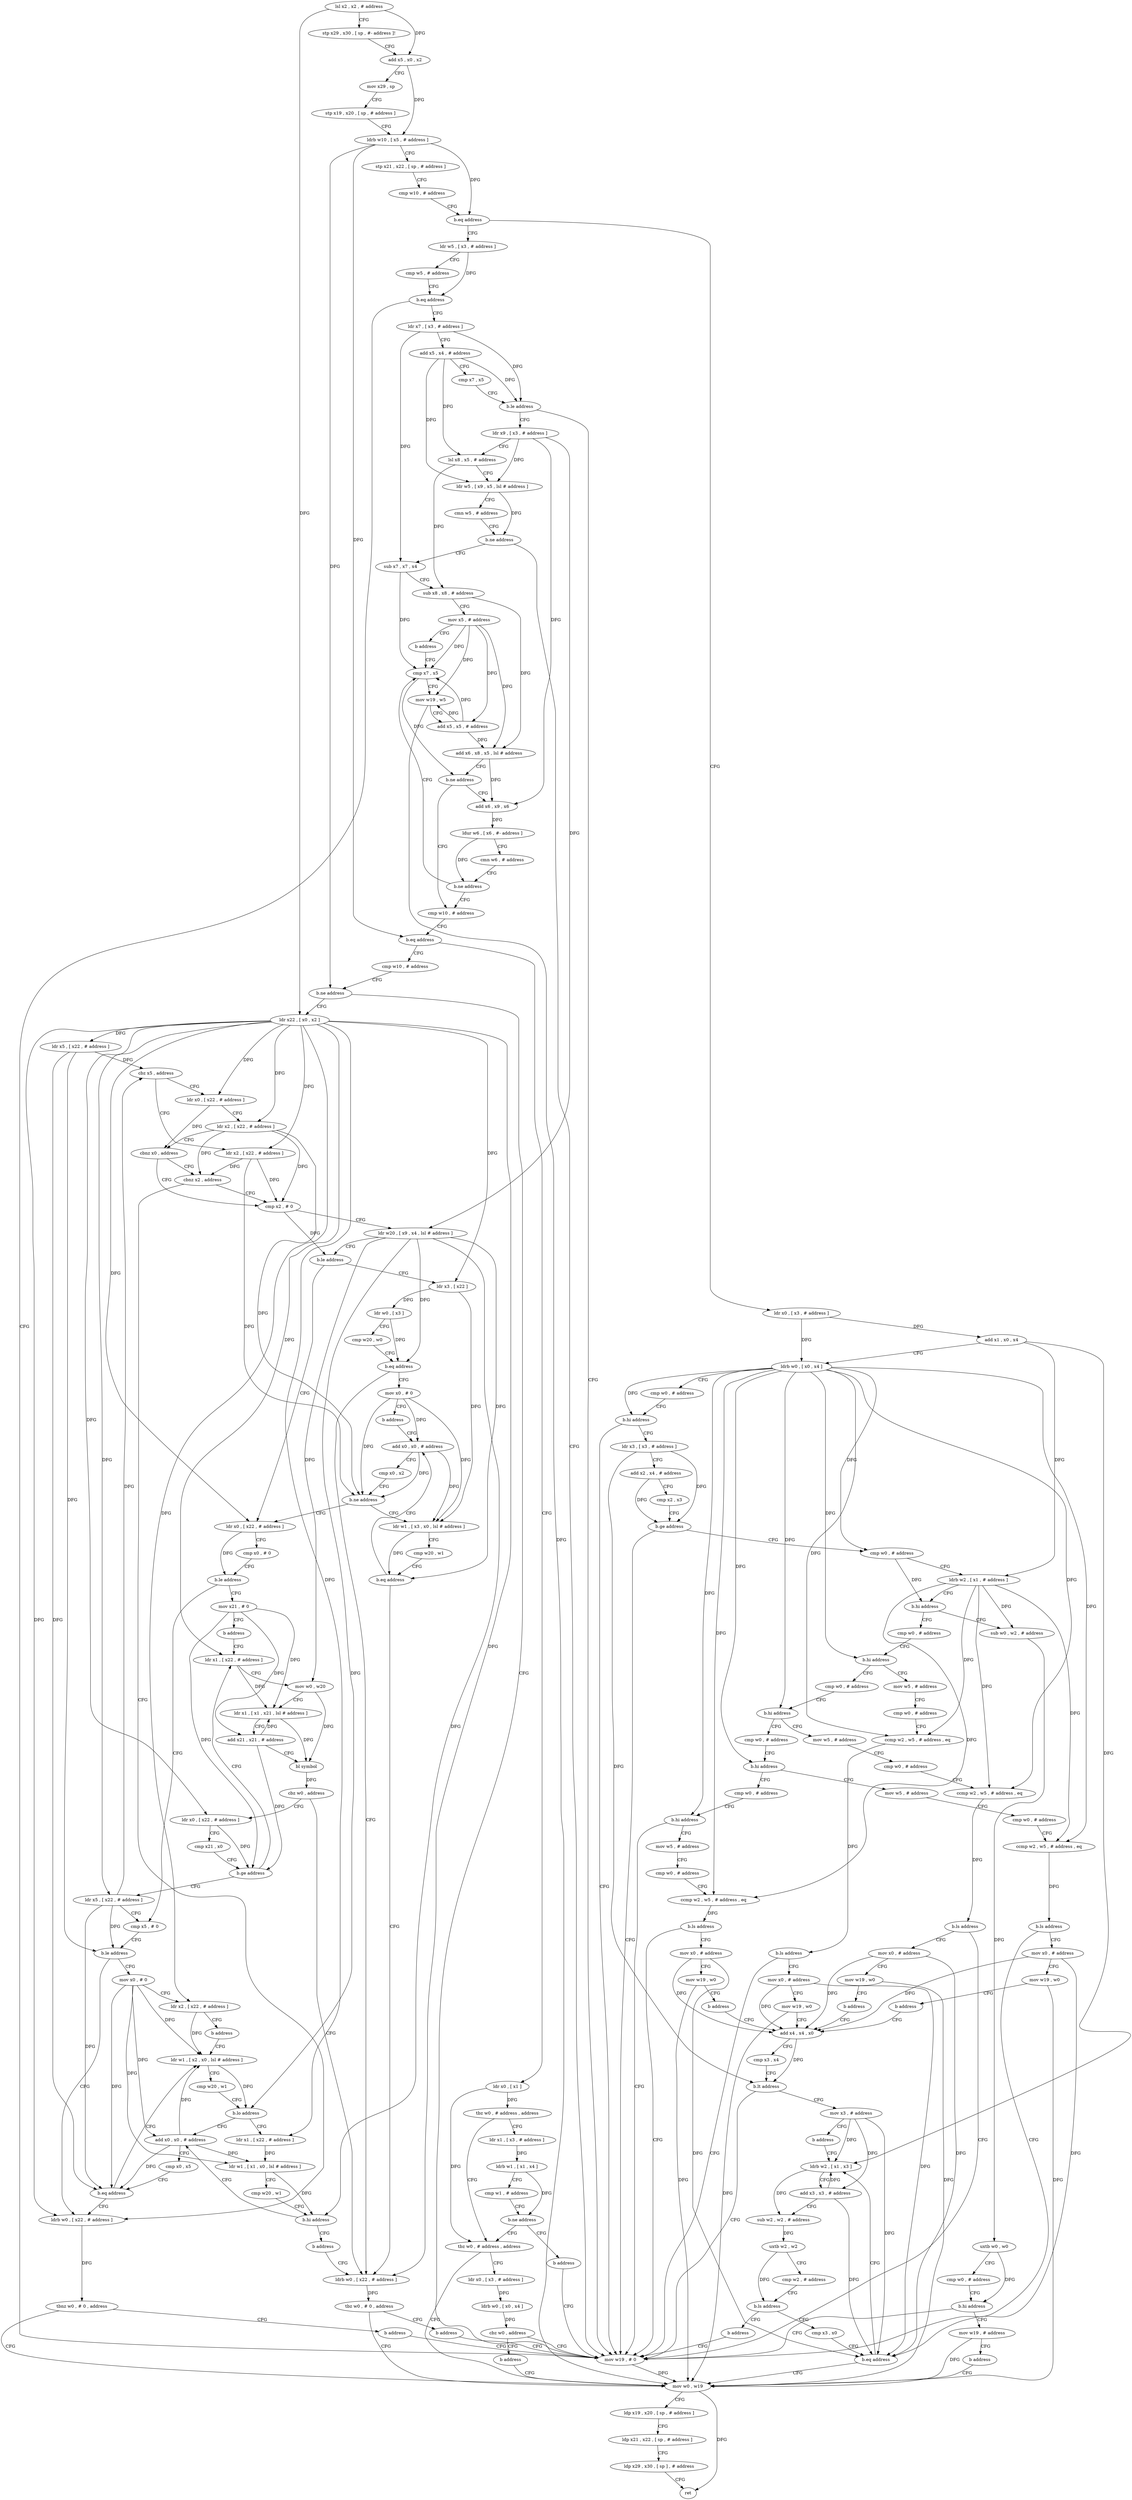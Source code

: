 digraph "func" {
"4342848" [label = "lsl x2 , x2 , # address" ]
"4342852" [label = "stp x29 , x30 , [ sp , #- address ]!" ]
"4342856" [label = "add x5 , x0 , x2" ]
"4342860" [label = "mov x29 , sp" ]
"4342864" [label = "stp x19 , x20 , [ sp , # address ]" ]
"4342868" [label = "ldrb w10 , [ x5 , # address ]" ]
"4342872" [label = "stp x21 , x22 , [ sp , # address ]" ]
"4342876" [label = "cmp w10 , # address" ]
"4342880" [label = "b.eq address" ]
"4343104" [label = "ldr x0 , [ x3 , # address ]" ]
"4342884" [label = "ldr w5 , [ x3 , # address ]" ]
"4343108" [label = "add x1 , x0 , x4" ]
"4343112" [label = "ldrb w0 , [ x0 , x4 ]" ]
"4343116" [label = "cmp w0 , # address" ]
"4343120" [label = "b.hi address" ]
"4343280" [label = "ldr x3 , [ x3 , # address ]" ]
"4343124" [label = "mov w19 , # 0" ]
"4342888" [label = "cmp w5 , # address" ]
"4342892" [label = "b.eq address" ]
"4342896" [label = "ldr x7 , [ x3 , # address ]" ]
"4343284" [label = "add x2 , x4 , # address" ]
"4343288" [label = "cmp x2 , x3" ]
"4343292" [label = "b.ge address" ]
"4343296" [label = "cmp w0 , # address" ]
"4343128" [label = "mov w0 , w19" ]
"4342900" [label = "add x5 , x4 , # address" ]
"4342904" [label = "cmp x7 , x5" ]
"4342908" [label = "b.le address" ]
"4342912" [label = "ldr x9 , [ x3 , # address ]" ]
"4343300" [label = "ldrb w2 , [ x1 , # address ]" ]
"4343304" [label = "b.hi address" ]
"4343404" [label = "cmp w0 , # address" ]
"4343308" [label = "sub w0 , w2 , # address" ]
"4342916" [label = "lsl x8 , x5 , # address" ]
"4342920" [label = "ldr w5 , [ x9 , x5 , lsl # address ]" ]
"4342924" [label = "cmn w5 , # address" ]
"4342928" [label = "b.ne address" ]
"4342932" [label = "sub x7 , x7 , x4" ]
"4343408" [label = "b.hi address" ]
"4343492" [label = "cmp w0 , # address" ]
"4343412" [label = "mov w5 , # address" ]
"4343312" [label = "uxtb w0 , w0" ]
"4343316" [label = "cmp w0 , # address" ]
"4343320" [label = "b.hi address" ]
"4343324" [label = "mov w19 , # address" ]
"4342936" [label = "sub x8 , x8 , # address" ]
"4342940" [label = "mov x5 , # address" ]
"4342944" [label = "b address" ]
"4342968" [label = "cmp x7 , x5" ]
"4343496" [label = "b.hi address" ]
"4343528" [label = "cmp w0 , # address" ]
"4343500" [label = "mov w5 , # address" ]
"4343416" [label = "cmp w0 , # address" ]
"4343420" [label = "ccmp w2 , w5 , # address , eq" ]
"4343424" [label = "b.ls address" ]
"4343428" [label = "mov x0 , # address" ]
"4343328" [label = "b address" ]
"4342972" [label = "mov w19 , w5" ]
"4342976" [label = "add x5 , x5 , # address" ]
"4342980" [label = "add x6 , x8 , x5 , lsl # address" ]
"4342984" [label = "b.ne address" ]
"4342952" [label = "add x6 , x9 , x6" ]
"4342988" [label = "cmp w10 , # address" ]
"4343532" [label = "b.hi address" ]
"4343564" [label = "cmp w0 , # address" ]
"4343536" [label = "mov w5 , # address" ]
"4343504" [label = "cmp w0 , # address" ]
"4343508" [label = "ccmp w2 , w5 , # address , eq" ]
"4343512" [label = "b.ls address" ]
"4343516" [label = "mov x0 , # address" ]
"4343432" [label = "mov w19 , w0" ]
"4343436" [label = "add x4 , x4 , x0" ]
"4343132" [label = "ldp x19 , x20 , [ sp , # address ]" ]
"4343136" [label = "ldp x21 , x22 , [ sp , # address ]" ]
"4343140" [label = "ldp x29 , x30 , [ sp ] , # address" ]
"4343144" [label = "ret" ]
"4342956" [label = "ldur w6 , [ x6 , #- address ]" ]
"4342960" [label = "cmn w6 , # address" ]
"4342964" [label = "b.ne address" ]
"4342992" [label = "b.eq address" ]
"4343152" [label = "ldr x0 , [ x1 ]" ]
"4342996" [label = "cmp w10 , # address" ]
"4343568" [label = "b.hi address" ]
"4343572" [label = "mov w5 , # address" ]
"4343540" [label = "cmp w0 , # address" ]
"4343544" [label = "ccmp w2 , w5 , # address , eq" ]
"4343548" [label = "b.ls address" ]
"4343552" [label = "mov x0 , # address" ]
"4343520" [label = "mov w19 , w0" ]
"4343524" [label = "b address" ]
"4343448" [label = "mov x3 , # address" ]
"4343452" [label = "b address" ]
"4343464" [label = "ldrb w2 , [ x1 , x3 ]" ]
"4343156" [label = "tbz w0 , # address , address" ]
"4343184" [label = "ldr x1 , [ x3 , # address ]" ]
"4343160" [label = "tbz w0 , # address , address" ]
"4343000" [label = "b.ne address" ]
"4343004" [label = "ldr x22 , [ x0 , x2 ]" ]
"4343576" [label = "cmp w0 , # address" ]
"4343580" [label = "ccmp w2 , w5 , # address , eq" ]
"4343584" [label = "b.ls address" ]
"4343588" [label = "mov x0 , # address" ]
"4343556" [label = "mov w19 , w0" ]
"4343560" [label = "b address" ]
"4343440" [label = "cmp x3 , x4" ]
"4343444" [label = "b.lt address" ]
"4343468" [label = "add x3 , x3 , # address" ]
"4343472" [label = "sub w2 , w2 , # address" ]
"4343476" [label = "uxtb w2 , w2" ]
"4343480" [label = "cmp w2 , # address" ]
"4343484" [label = "b.ls address" ]
"4343456" [label = "cmp x3 , x0" ]
"4343488" [label = "b address" ]
"4343188" [label = "ldrb w1 , [ x1 , x4 ]" ]
"4343192" [label = "cmp w1 , # address" ]
"4343196" [label = "b.ne address" ]
"4343200" [label = "b address" ]
"4343164" [label = "ldr x0 , [ x3 , # address ]" ]
"4343008" [label = "ldr x5 , [ x22 , # address ]" ]
"4343012" [label = "cbz x5 , address" ]
"4343204" [label = "ldr x0 , [ x22 , # address ]" ]
"4343016" [label = "ldr x2 , [ x22 , # address ]" ]
"4343592" [label = "mov w19 , w0" ]
"4343596" [label = "b address" ]
"4343460" [label = "b.eq address" ]
"4343168" [label = "ldrb w0 , [ x0 , x4 ]" ]
"4343172" [label = "cbz w0 , address" ]
"4343176" [label = "b address" ]
"4343208" [label = "ldr x2 , [ x22 , # address ]" ]
"4343212" [label = "cbnz x0 , address" ]
"4343020" [label = "cmp x2 , # 0" ]
"4343216" [label = "cbnz x2 , address" ]
"4343024" [label = "ldr w20 , [ x9 , x4 , lsl # address ]" ]
"4343028" [label = "b.le address" ]
"4343080" [label = "ldr x0 , [ x22 , # address ]" ]
"4343032" [label = "ldr x3 , [ x22 ]" ]
"4343220" [label = "ldrb w0 , [ x22 , # address ]" ]
"4343084" [label = "cmp x0 , # 0" ]
"4343088" [label = "b.le address" ]
"4343340" [label = "cmp x5 , # 0" ]
"4343092" [label = "mov x21 , # 0" ]
"4343036" [label = "ldr w0 , [ x3 ]" ]
"4343040" [label = "cmp w20 , w0" ]
"4343044" [label = "b.eq address" ]
"4343268" [label = "ldrb w0 , [ x22 , # address ]" ]
"4343048" [label = "mov x0 , # 0" ]
"4343224" [label = "tbnz w0 , # 0 , address" ]
"4343228" [label = "b address" ]
"4343344" [label = "b.le address" ]
"4343348" [label = "mov x0 , # 0" ]
"4343096" [label = "b address" ]
"4343244" [label = "ldr x1 , [ x22 , # address ]" ]
"4343272" [label = "tbz w0 , # 0 , address" ]
"4343276" [label = "b address" ]
"4343052" [label = "b address" ]
"4343068" [label = "add x0 , x0 , # address" ]
"4343352" [label = "ldr x2 , [ x22 , # address ]" ]
"4343356" [label = "b address" ]
"4343372" [label = "ldr w1 , [ x2 , x0 , lsl # address ]" ]
"4343248" [label = "mov w0 , w20" ]
"4343252" [label = "ldr x1 , [ x1 , x21 , lsl # address ]" ]
"4343256" [label = "add x21 , x21 , # address" ]
"4343260" [label = "bl symbol" ]
"4343264" [label = "cbz w0 , address" ]
"4343232" [label = "ldr x0 , [ x22 , # address ]" ]
"4343072" [label = "cmp x0 , x2" ]
"4343076" [label = "b.ne address" ]
"4343056" [label = "ldr w1 , [ x3 , x0 , lsl # address ]" ]
"4343376" [label = "cmp w20 , w1" ]
"4343380" [label = "b.lo address" ]
"4343360" [label = "add x0 , x0 , # address" ]
"4343384" [label = "ldr x1 , [ x22 , # address ]" ]
"4343236" [label = "cmp x21 , x0" ]
"4343240" [label = "b.ge address" ]
"4343336" [label = "ldr x5 , [ x22 , # address ]" ]
"4343060" [label = "cmp w20 , w1" ]
"4343064" [label = "b.eq address" ]
"4343364" [label = "cmp x0 , x5" ]
"4343368" [label = "b.eq address" ]
"4343388" [label = "ldr w1 , [ x1 , x0 , lsl # address ]" ]
"4343392" [label = "cmp w20 , w1" ]
"4343396" [label = "b.hi address" ]
"4343400" [label = "b address" ]
"4342848" -> "4342852" [ label = "CFG" ]
"4342848" -> "4342856" [ label = "DFG" ]
"4342848" -> "4343004" [ label = "DFG" ]
"4342852" -> "4342856" [ label = "CFG" ]
"4342856" -> "4342860" [ label = "CFG" ]
"4342856" -> "4342868" [ label = "DFG" ]
"4342860" -> "4342864" [ label = "CFG" ]
"4342864" -> "4342868" [ label = "CFG" ]
"4342868" -> "4342872" [ label = "CFG" ]
"4342868" -> "4342880" [ label = "DFG" ]
"4342868" -> "4342992" [ label = "DFG" ]
"4342868" -> "4343000" [ label = "DFG" ]
"4342872" -> "4342876" [ label = "CFG" ]
"4342876" -> "4342880" [ label = "CFG" ]
"4342880" -> "4343104" [ label = "CFG" ]
"4342880" -> "4342884" [ label = "CFG" ]
"4343104" -> "4343108" [ label = "DFG" ]
"4343104" -> "4343112" [ label = "DFG" ]
"4342884" -> "4342888" [ label = "CFG" ]
"4342884" -> "4342892" [ label = "DFG" ]
"4343108" -> "4343112" [ label = "CFG" ]
"4343108" -> "4343300" [ label = "DFG" ]
"4343108" -> "4343464" [ label = "DFG" ]
"4343112" -> "4343116" [ label = "CFG" ]
"4343112" -> "4343120" [ label = "DFG" ]
"4343112" -> "4343296" [ label = "DFG" ]
"4343112" -> "4343408" [ label = "DFG" ]
"4343112" -> "4343496" [ label = "DFG" ]
"4343112" -> "4343420" [ label = "DFG" ]
"4343112" -> "4343532" [ label = "DFG" ]
"4343112" -> "4343508" [ label = "DFG" ]
"4343112" -> "4343568" [ label = "DFG" ]
"4343112" -> "4343544" [ label = "DFG" ]
"4343112" -> "4343580" [ label = "DFG" ]
"4343116" -> "4343120" [ label = "CFG" ]
"4343120" -> "4343280" [ label = "CFG" ]
"4343120" -> "4343124" [ label = "CFG" ]
"4343280" -> "4343284" [ label = "CFG" ]
"4343280" -> "4343292" [ label = "DFG" ]
"4343280" -> "4343444" [ label = "DFG" ]
"4343124" -> "4343128" [ label = "DFG" ]
"4342888" -> "4342892" [ label = "CFG" ]
"4342892" -> "4343124" [ label = "CFG" ]
"4342892" -> "4342896" [ label = "CFG" ]
"4342896" -> "4342900" [ label = "CFG" ]
"4342896" -> "4342908" [ label = "DFG" ]
"4342896" -> "4342932" [ label = "DFG" ]
"4343284" -> "4343288" [ label = "CFG" ]
"4343284" -> "4343292" [ label = "DFG" ]
"4343288" -> "4343292" [ label = "CFG" ]
"4343292" -> "4343124" [ label = "CFG" ]
"4343292" -> "4343296" [ label = "CFG" ]
"4343296" -> "4343300" [ label = "CFG" ]
"4343296" -> "4343304" [ label = "DFG" ]
"4343128" -> "4343132" [ label = "CFG" ]
"4343128" -> "4343144" [ label = "DFG" ]
"4342900" -> "4342904" [ label = "CFG" ]
"4342900" -> "4342908" [ label = "DFG" ]
"4342900" -> "4342916" [ label = "DFG" ]
"4342900" -> "4342920" [ label = "DFG" ]
"4342904" -> "4342908" [ label = "CFG" ]
"4342908" -> "4343124" [ label = "CFG" ]
"4342908" -> "4342912" [ label = "CFG" ]
"4342912" -> "4342916" [ label = "CFG" ]
"4342912" -> "4342920" [ label = "DFG" ]
"4342912" -> "4342952" [ label = "DFG" ]
"4342912" -> "4343024" [ label = "DFG" ]
"4343300" -> "4343304" [ label = "CFG" ]
"4343300" -> "4343308" [ label = "DFG" ]
"4343300" -> "4343420" [ label = "DFG" ]
"4343300" -> "4343508" [ label = "DFG" ]
"4343300" -> "4343544" [ label = "DFG" ]
"4343300" -> "4343580" [ label = "DFG" ]
"4343304" -> "4343404" [ label = "CFG" ]
"4343304" -> "4343308" [ label = "CFG" ]
"4343404" -> "4343408" [ label = "CFG" ]
"4343308" -> "4343312" [ label = "DFG" ]
"4342916" -> "4342920" [ label = "CFG" ]
"4342916" -> "4342936" [ label = "DFG" ]
"4342920" -> "4342924" [ label = "CFG" ]
"4342920" -> "4342928" [ label = "DFG" ]
"4342924" -> "4342928" [ label = "CFG" ]
"4342928" -> "4343124" [ label = "CFG" ]
"4342928" -> "4342932" [ label = "CFG" ]
"4342932" -> "4342936" [ label = "CFG" ]
"4342932" -> "4342968" [ label = "DFG" ]
"4343408" -> "4343492" [ label = "CFG" ]
"4343408" -> "4343412" [ label = "CFG" ]
"4343492" -> "4343496" [ label = "CFG" ]
"4343412" -> "4343416" [ label = "CFG" ]
"4343312" -> "4343316" [ label = "CFG" ]
"4343312" -> "4343320" [ label = "DFG" ]
"4343316" -> "4343320" [ label = "CFG" ]
"4343320" -> "4343124" [ label = "CFG" ]
"4343320" -> "4343324" [ label = "CFG" ]
"4343324" -> "4343328" [ label = "CFG" ]
"4343324" -> "4343128" [ label = "DFG" ]
"4342936" -> "4342940" [ label = "CFG" ]
"4342936" -> "4342980" [ label = "DFG" ]
"4342940" -> "4342944" [ label = "CFG" ]
"4342940" -> "4342968" [ label = "DFG" ]
"4342940" -> "4342972" [ label = "DFG" ]
"4342940" -> "4342976" [ label = "DFG" ]
"4342940" -> "4342980" [ label = "DFG" ]
"4342944" -> "4342968" [ label = "CFG" ]
"4342968" -> "4342972" [ label = "CFG" ]
"4342968" -> "4342984" [ label = "DFG" ]
"4343496" -> "4343528" [ label = "CFG" ]
"4343496" -> "4343500" [ label = "CFG" ]
"4343528" -> "4343532" [ label = "CFG" ]
"4343500" -> "4343504" [ label = "CFG" ]
"4343416" -> "4343420" [ label = "CFG" ]
"4343420" -> "4343424" [ label = "DFG" ]
"4343424" -> "4343124" [ label = "CFG" ]
"4343424" -> "4343428" [ label = "CFG" ]
"4343428" -> "4343432" [ label = "CFG" ]
"4343428" -> "4343436" [ label = "DFG" ]
"4343428" -> "4343460" [ label = "DFG" ]
"4343328" -> "4343128" [ label = "CFG" ]
"4342972" -> "4342976" [ label = "CFG" ]
"4342972" -> "4343128" [ label = "DFG" ]
"4342976" -> "4342980" [ label = "DFG" ]
"4342976" -> "4342968" [ label = "DFG" ]
"4342976" -> "4342972" [ label = "DFG" ]
"4342980" -> "4342984" [ label = "CFG" ]
"4342980" -> "4342952" [ label = "DFG" ]
"4342984" -> "4342952" [ label = "CFG" ]
"4342984" -> "4342988" [ label = "CFG" ]
"4342952" -> "4342956" [ label = "DFG" ]
"4342988" -> "4342992" [ label = "CFG" ]
"4343532" -> "4343564" [ label = "CFG" ]
"4343532" -> "4343536" [ label = "CFG" ]
"4343564" -> "4343568" [ label = "CFG" ]
"4343536" -> "4343540" [ label = "CFG" ]
"4343504" -> "4343508" [ label = "CFG" ]
"4343508" -> "4343512" [ label = "DFG" ]
"4343512" -> "4343124" [ label = "CFG" ]
"4343512" -> "4343516" [ label = "CFG" ]
"4343516" -> "4343520" [ label = "CFG" ]
"4343516" -> "4343436" [ label = "DFG" ]
"4343516" -> "4343460" [ label = "DFG" ]
"4343432" -> "4343436" [ label = "CFG" ]
"4343432" -> "4343128" [ label = "DFG" ]
"4343436" -> "4343440" [ label = "CFG" ]
"4343436" -> "4343444" [ label = "DFG" ]
"4343132" -> "4343136" [ label = "CFG" ]
"4343136" -> "4343140" [ label = "CFG" ]
"4343140" -> "4343144" [ label = "CFG" ]
"4342956" -> "4342960" [ label = "CFG" ]
"4342956" -> "4342964" [ label = "DFG" ]
"4342960" -> "4342964" [ label = "CFG" ]
"4342964" -> "4342988" [ label = "CFG" ]
"4342964" -> "4342968" [ label = "CFG" ]
"4342992" -> "4343152" [ label = "CFG" ]
"4342992" -> "4342996" [ label = "CFG" ]
"4343152" -> "4343156" [ label = "DFG" ]
"4343152" -> "4343160" [ label = "DFG" ]
"4342996" -> "4343000" [ label = "CFG" ]
"4343568" -> "4343124" [ label = "CFG" ]
"4343568" -> "4343572" [ label = "CFG" ]
"4343572" -> "4343576" [ label = "CFG" ]
"4343540" -> "4343544" [ label = "CFG" ]
"4343544" -> "4343548" [ label = "DFG" ]
"4343548" -> "4343124" [ label = "CFG" ]
"4343548" -> "4343552" [ label = "CFG" ]
"4343552" -> "4343556" [ label = "CFG" ]
"4343552" -> "4343436" [ label = "DFG" ]
"4343552" -> "4343460" [ label = "DFG" ]
"4343520" -> "4343524" [ label = "CFG" ]
"4343520" -> "4343128" [ label = "DFG" ]
"4343524" -> "4343436" [ label = "CFG" ]
"4343448" -> "4343452" [ label = "CFG" ]
"4343448" -> "4343464" [ label = "DFG" ]
"4343448" -> "4343468" [ label = "DFG" ]
"4343448" -> "4343460" [ label = "DFG" ]
"4343452" -> "4343464" [ label = "CFG" ]
"4343464" -> "4343468" [ label = "CFG" ]
"4343464" -> "4343472" [ label = "DFG" ]
"4343156" -> "4343184" [ label = "CFG" ]
"4343156" -> "4343160" [ label = "CFG" ]
"4343184" -> "4343188" [ label = "DFG" ]
"4343160" -> "4343128" [ label = "CFG" ]
"4343160" -> "4343164" [ label = "CFG" ]
"4343000" -> "4343124" [ label = "CFG" ]
"4343000" -> "4343004" [ label = "CFG" ]
"4343004" -> "4343008" [ label = "DFG" ]
"4343004" -> "4343204" [ label = "DFG" ]
"4343004" -> "4343208" [ label = "DFG" ]
"4343004" -> "4343016" [ label = "DFG" ]
"4343004" -> "4343080" [ label = "DFG" ]
"4343004" -> "4343032" [ label = "DFG" ]
"4343004" -> "4343220" [ label = "DFG" ]
"4343004" -> "4343268" [ label = "DFG" ]
"4343004" -> "4343352" [ label = "DFG" ]
"4343004" -> "4343244" [ label = "DFG" ]
"4343004" -> "4343232" [ label = "DFG" ]
"4343004" -> "4343384" [ label = "DFG" ]
"4343004" -> "4343336" [ label = "DFG" ]
"4343576" -> "4343580" [ label = "CFG" ]
"4343580" -> "4343584" [ label = "DFG" ]
"4343584" -> "4343124" [ label = "CFG" ]
"4343584" -> "4343588" [ label = "CFG" ]
"4343588" -> "4343592" [ label = "CFG" ]
"4343588" -> "4343436" [ label = "DFG" ]
"4343588" -> "4343460" [ label = "DFG" ]
"4343556" -> "4343560" [ label = "CFG" ]
"4343556" -> "4343128" [ label = "DFG" ]
"4343560" -> "4343436" [ label = "CFG" ]
"4343440" -> "4343444" [ label = "CFG" ]
"4343444" -> "4343124" [ label = "CFG" ]
"4343444" -> "4343448" [ label = "CFG" ]
"4343468" -> "4343472" [ label = "CFG" ]
"4343468" -> "4343464" [ label = "DFG" ]
"4343468" -> "4343460" [ label = "DFG" ]
"4343472" -> "4343476" [ label = "DFG" ]
"4343476" -> "4343480" [ label = "CFG" ]
"4343476" -> "4343484" [ label = "DFG" ]
"4343480" -> "4343484" [ label = "CFG" ]
"4343484" -> "4343456" [ label = "CFG" ]
"4343484" -> "4343488" [ label = "CFG" ]
"4343456" -> "4343460" [ label = "CFG" ]
"4343488" -> "4343124" [ label = "CFG" ]
"4343188" -> "4343192" [ label = "CFG" ]
"4343188" -> "4343196" [ label = "DFG" ]
"4343192" -> "4343196" [ label = "CFG" ]
"4343196" -> "4343160" [ label = "CFG" ]
"4343196" -> "4343200" [ label = "CFG" ]
"4343200" -> "4343124" [ label = "CFG" ]
"4343164" -> "4343168" [ label = "DFG" ]
"4343008" -> "4343012" [ label = "DFG" ]
"4343008" -> "4343344" [ label = "DFG" ]
"4343008" -> "4343368" [ label = "DFG" ]
"4343012" -> "4343204" [ label = "CFG" ]
"4343012" -> "4343016" [ label = "CFG" ]
"4343204" -> "4343208" [ label = "CFG" ]
"4343204" -> "4343212" [ label = "DFG" ]
"4343016" -> "4343020" [ label = "DFG" ]
"4343016" -> "4343216" [ label = "DFG" ]
"4343016" -> "4343076" [ label = "DFG" ]
"4343592" -> "4343596" [ label = "CFG" ]
"4343592" -> "4343128" [ label = "DFG" ]
"4343596" -> "4343436" [ label = "CFG" ]
"4343460" -> "4343128" [ label = "CFG" ]
"4343460" -> "4343464" [ label = "CFG" ]
"4343168" -> "4343172" [ label = "DFG" ]
"4343172" -> "4343124" [ label = "CFG" ]
"4343172" -> "4343176" [ label = "CFG" ]
"4343176" -> "4343128" [ label = "CFG" ]
"4343208" -> "4343212" [ label = "CFG" ]
"4343208" -> "4343020" [ label = "DFG" ]
"4343208" -> "4343216" [ label = "DFG" ]
"4343208" -> "4343076" [ label = "DFG" ]
"4343212" -> "4343020" [ label = "CFG" ]
"4343212" -> "4343216" [ label = "CFG" ]
"4343020" -> "4343024" [ label = "CFG" ]
"4343020" -> "4343028" [ label = "DFG" ]
"4343216" -> "4343020" [ label = "CFG" ]
"4343216" -> "4343220" [ label = "CFG" ]
"4343024" -> "4343028" [ label = "CFG" ]
"4343024" -> "4343044" [ label = "DFG" ]
"4343024" -> "4343248" [ label = "DFG" ]
"4343024" -> "4343380" [ label = "DFG" ]
"4343024" -> "4343064" [ label = "DFG" ]
"4343024" -> "4343396" [ label = "DFG" ]
"4343028" -> "4343080" [ label = "CFG" ]
"4343028" -> "4343032" [ label = "CFG" ]
"4343080" -> "4343084" [ label = "CFG" ]
"4343080" -> "4343088" [ label = "DFG" ]
"4343032" -> "4343036" [ label = "DFG" ]
"4343032" -> "4343056" [ label = "DFG" ]
"4343220" -> "4343224" [ label = "DFG" ]
"4343084" -> "4343088" [ label = "CFG" ]
"4343088" -> "4343340" [ label = "CFG" ]
"4343088" -> "4343092" [ label = "CFG" ]
"4343340" -> "4343344" [ label = "CFG" ]
"4343092" -> "4343096" [ label = "CFG" ]
"4343092" -> "4343252" [ label = "DFG" ]
"4343092" -> "4343256" [ label = "DFG" ]
"4343092" -> "4343240" [ label = "DFG" ]
"4343036" -> "4343040" [ label = "CFG" ]
"4343036" -> "4343044" [ label = "DFG" ]
"4343040" -> "4343044" [ label = "CFG" ]
"4343044" -> "4343268" [ label = "CFG" ]
"4343044" -> "4343048" [ label = "CFG" ]
"4343268" -> "4343272" [ label = "DFG" ]
"4343048" -> "4343052" [ label = "CFG" ]
"4343048" -> "4343068" [ label = "DFG" ]
"4343048" -> "4343076" [ label = "DFG" ]
"4343048" -> "4343056" [ label = "DFG" ]
"4343224" -> "4343128" [ label = "CFG" ]
"4343224" -> "4343228" [ label = "CFG" ]
"4343228" -> "4343124" [ label = "CFG" ]
"4343344" -> "4343220" [ label = "CFG" ]
"4343344" -> "4343348" [ label = "CFG" ]
"4343348" -> "4343352" [ label = "CFG" ]
"4343348" -> "4343372" [ label = "DFG" ]
"4343348" -> "4343360" [ label = "DFG" ]
"4343348" -> "4343368" [ label = "DFG" ]
"4343348" -> "4343388" [ label = "DFG" ]
"4343096" -> "4343244" [ label = "CFG" ]
"4343244" -> "4343248" [ label = "CFG" ]
"4343244" -> "4343252" [ label = "DFG" ]
"4343272" -> "4343128" [ label = "CFG" ]
"4343272" -> "4343276" [ label = "CFG" ]
"4343276" -> "4343124" [ label = "CFG" ]
"4343052" -> "4343068" [ label = "CFG" ]
"4343068" -> "4343072" [ label = "CFG" ]
"4343068" -> "4343076" [ label = "DFG" ]
"4343068" -> "4343056" [ label = "DFG" ]
"4343352" -> "4343356" [ label = "CFG" ]
"4343352" -> "4343372" [ label = "DFG" ]
"4343356" -> "4343372" [ label = "CFG" ]
"4343372" -> "4343376" [ label = "CFG" ]
"4343372" -> "4343380" [ label = "DFG" ]
"4343248" -> "4343252" [ label = "CFG" ]
"4343248" -> "4343260" [ label = "DFG" ]
"4343252" -> "4343256" [ label = "CFG" ]
"4343252" -> "4343260" [ label = "DFG" ]
"4343256" -> "4343260" [ label = "CFG" ]
"4343256" -> "4343252" [ label = "DFG" ]
"4343256" -> "4343240" [ label = "DFG" ]
"4343260" -> "4343264" [ label = "DFG" ]
"4343264" -> "4343232" [ label = "CFG" ]
"4343264" -> "4343268" [ label = "CFG" ]
"4343232" -> "4343236" [ label = "CFG" ]
"4343232" -> "4343240" [ label = "DFG" ]
"4343072" -> "4343076" [ label = "CFG" ]
"4343076" -> "4343056" [ label = "CFG" ]
"4343076" -> "4343080" [ label = "CFG" ]
"4343056" -> "4343060" [ label = "CFG" ]
"4343056" -> "4343064" [ label = "DFG" ]
"4343376" -> "4343380" [ label = "CFG" ]
"4343380" -> "4343360" [ label = "CFG" ]
"4343380" -> "4343384" [ label = "CFG" ]
"4343360" -> "4343364" [ label = "CFG" ]
"4343360" -> "4343372" [ label = "DFG" ]
"4343360" -> "4343368" [ label = "DFG" ]
"4343360" -> "4343388" [ label = "DFG" ]
"4343384" -> "4343388" [ label = "DFG" ]
"4343236" -> "4343240" [ label = "CFG" ]
"4343240" -> "4343336" [ label = "CFG" ]
"4343240" -> "4343244" [ label = "CFG" ]
"4343336" -> "4343340" [ label = "CFG" ]
"4343336" -> "4343012" [ label = "DFG" ]
"4343336" -> "4343344" [ label = "DFG" ]
"4343336" -> "4343368" [ label = "DFG" ]
"4343060" -> "4343064" [ label = "CFG" ]
"4343064" -> "4343268" [ label = "CFG" ]
"4343064" -> "4343068" [ label = "CFG" ]
"4343364" -> "4343368" [ label = "CFG" ]
"4343368" -> "4343220" [ label = "CFG" ]
"4343368" -> "4343372" [ label = "CFG" ]
"4343388" -> "4343392" [ label = "CFG" ]
"4343388" -> "4343396" [ label = "DFG" ]
"4343392" -> "4343396" [ label = "CFG" ]
"4343396" -> "4343360" [ label = "CFG" ]
"4343396" -> "4343400" [ label = "CFG" ]
"4343400" -> "4343268" [ label = "CFG" ]
}
